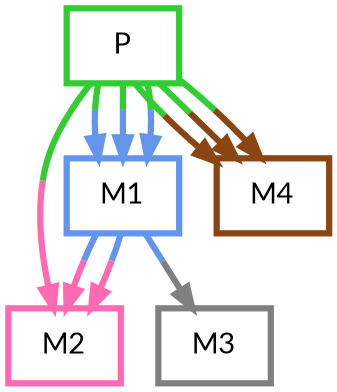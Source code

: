 digraph  {
dpi=600;size=3.5;
P [color="#32cd32", fillcolor=white, fontname=Lato, penwidth="3.0", shape=box];
M1 [color="#6495ed", fillcolor=white, fontname=Lato, penwidth="3.0", shape=box];
M2 [color="#ff69b4", fillcolor=white, fontname=Lato, penwidth="3.0", shape=box];
M3 [color="#808080", fillcolor=white, fontname=Lato, penwidth="3.0", shape=box];
M4 [color="#8b4513", fillcolor=white, fontname=Lato, penwidth="3.0", shape=box];
P -> M1  [color="#32cd32;0.5:#6495ed", key=0, penwidth=3];
P -> M1  [color="#32cd32;0.5:#6495ed", key=1, penwidth=3];
P -> M1  [color="#32cd32;0.5:#6495ed", key=2, penwidth=3];
P -> M2  [color="#32cd32;0.5:#ff69b4", key=0, penwidth=3];
P -> M4  [color="#32cd32;0.5:#8b4513", key=0, penwidth=3];
P -> M4  [color="#32cd32;0.5:#8b4513", key=1, penwidth=3];
P -> M4  [color="#32cd32;0.5:#8b4513", key=2, penwidth=3];
M1 -> M2  [color="#6495ed;0.5:#ff69b4", key=0, penwidth=3];
M1 -> M2  [color="#6495ed;0.5:#ff69b4", key=1, penwidth=3];
M1 -> M3  [color="#6495ed;0.5:#808080", key=0, penwidth=3];
}
